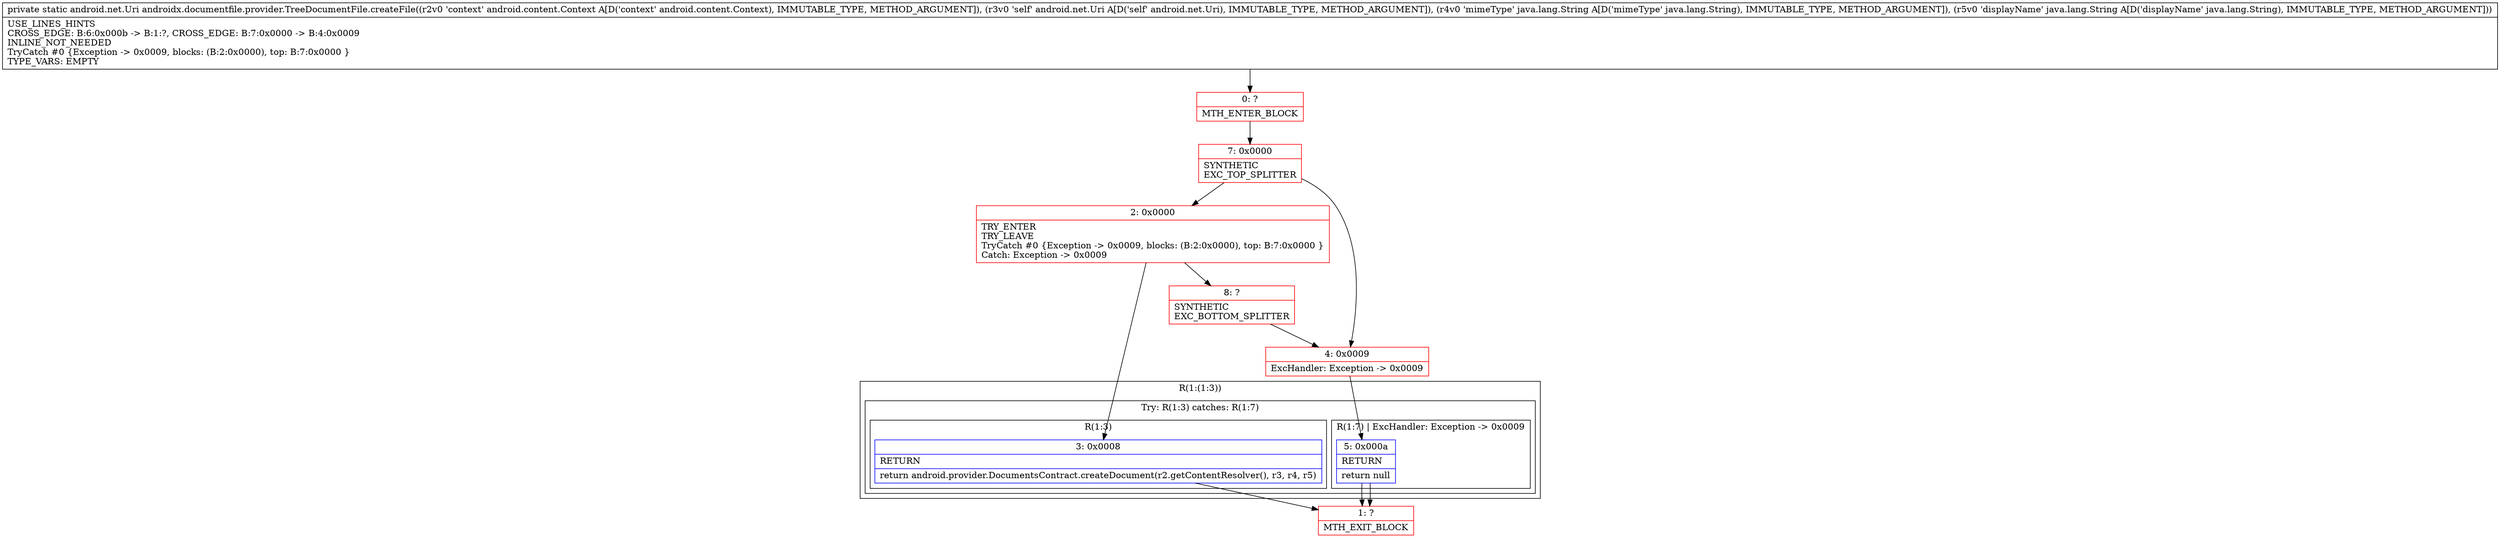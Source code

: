 digraph "CFG forandroidx.documentfile.provider.TreeDocumentFile.createFile(Landroid\/content\/Context;Landroid\/net\/Uri;Ljava\/lang\/String;Ljava\/lang\/String;)Landroid\/net\/Uri;" {
subgraph cluster_Region_714647878 {
label = "R(1:(1:3))";
node [shape=record,color=blue];
subgraph cluster_TryCatchRegion_1001958675 {
label = "Try: R(1:3) catches: R(1:7)";
node [shape=record,color=blue];
subgraph cluster_Region_1501819038 {
label = "R(1:3)";
node [shape=record,color=blue];
Node_3 [shape=record,label="{3\:\ 0x0008|RETURN\l|return android.provider.DocumentsContract.createDocument(r2.getContentResolver(), r3, r4, r5)\l}"];
}
subgraph cluster_Region_1153598573 {
label = "R(1:7) | ExcHandler: Exception \-\> 0x0009\l";
node [shape=record,color=blue];
Node_5 [shape=record,label="{5\:\ 0x000a|RETURN\l|return null\l}"];
}
}
}
subgraph cluster_Region_1153598573 {
label = "R(1:7) | ExcHandler: Exception \-\> 0x0009\l";
node [shape=record,color=blue];
Node_5 [shape=record,label="{5\:\ 0x000a|RETURN\l|return null\l}"];
}
Node_0 [shape=record,color=red,label="{0\:\ ?|MTH_ENTER_BLOCK\l}"];
Node_7 [shape=record,color=red,label="{7\:\ 0x0000|SYNTHETIC\lEXC_TOP_SPLITTER\l}"];
Node_2 [shape=record,color=red,label="{2\:\ 0x0000|TRY_ENTER\lTRY_LEAVE\lTryCatch #0 \{Exception \-\> 0x0009, blocks: (B:2:0x0000), top: B:7:0x0000 \}\lCatch: Exception \-\> 0x0009\l}"];
Node_1 [shape=record,color=red,label="{1\:\ ?|MTH_EXIT_BLOCK\l}"];
Node_8 [shape=record,color=red,label="{8\:\ ?|SYNTHETIC\lEXC_BOTTOM_SPLITTER\l}"];
Node_4 [shape=record,color=red,label="{4\:\ 0x0009|ExcHandler: Exception \-\> 0x0009\l}"];
MethodNode[shape=record,label="{private static android.net.Uri androidx.documentfile.provider.TreeDocumentFile.createFile((r2v0 'context' android.content.Context A[D('context' android.content.Context), IMMUTABLE_TYPE, METHOD_ARGUMENT]), (r3v0 'self' android.net.Uri A[D('self' android.net.Uri), IMMUTABLE_TYPE, METHOD_ARGUMENT]), (r4v0 'mimeType' java.lang.String A[D('mimeType' java.lang.String), IMMUTABLE_TYPE, METHOD_ARGUMENT]), (r5v0 'displayName' java.lang.String A[D('displayName' java.lang.String), IMMUTABLE_TYPE, METHOD_ARGUMENT]))  | USE_LINES_HINTS\lCROSS_EDGE: B:6:0x000b \-\> B:1:?, CROSS_EDGE: B:7:0x0000 \-\> B:4:0x0009\lINLINE_NOT_NEEDED\lTryCatch #0 \{Exception \-\> 0x0009, blocks: (B:2:0x0000), top: B:7:0x0000 \}\lTYPE_VARS: EMPTY\l}"];
MethodNode -> Node_0;Node_3 -> Node_1;
Node_5 -> Node_1;
Node_5 -> Node_1;
Node_0 -> Node_7;
Node_7 -> Node_2;
Node_7 -> Node_4;
Node_2 -> Node_3;
Node_2 -> Node_8;
Node_8 -> Node_4;
Node_4 -> Node_5;
}

